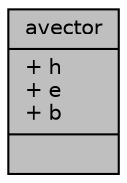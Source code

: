 digraph "avector"
{
 // INTERACTIVE_SVG=YES
  edge [fontname="Helvetica",fontsize="10",labelfontname="Helvetica",labelfontsize="10"];
  node [fontname="Helvetica",fontsize="10",shape=record];
  Node1 [label="{avector\n|+ h\l+ e\l+ b\l|}",height=0.2,width=0.4,color="black", fillcolor="grey75", style="filled", fontcolor="black"];
}
